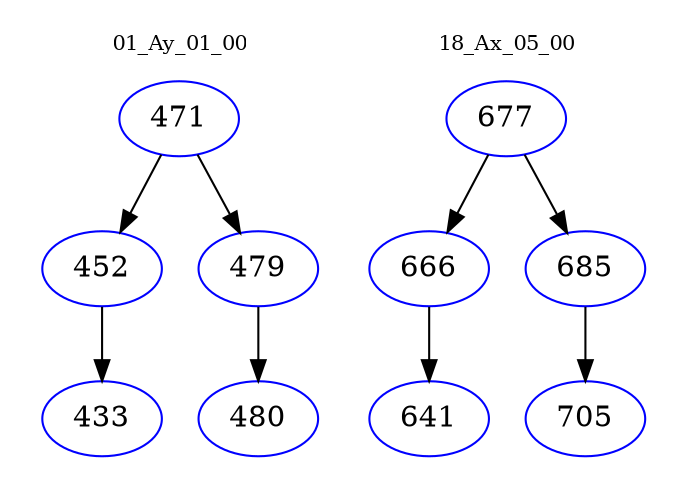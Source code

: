 digraph{
subgraph cluster_0 {
color = white
label = "01_Ay_01_00";
fontsize=10;
T0_471 [label="471", color="blue"]
T0_471 -> T0_452 [color="black"]
T0_452 [label="452", color="blue"]
T0_452 -> T0_433 [color="black"]
T0_433 [label="433", color="blue"]
T0_471 -> T0_479 [color="black"]
T0_479 [label="479", color="blue"]
T0_479 -> T0_480 [color="black"]
T0_480 [label="480", color="blue"]
}
subgraph cluster_1 {
color = white
label = "18_Ax_05_00";
fontsize=10;
T1_677 [label="677", color="blue"]
T1_677 -> T1_666 [color="black"]
T1_666 [label="666", color="blue"]
T1_666 -> T1_641 [color="black"]
T1_641 [label="641", color="blue"]
T1_677 -> T1_685 [color="black"]
T1_685 [label="685", color="blue"]
T1_685 -> T1_705 [color="black"]
T1_705 [label="705", color="blue"]
}
}
